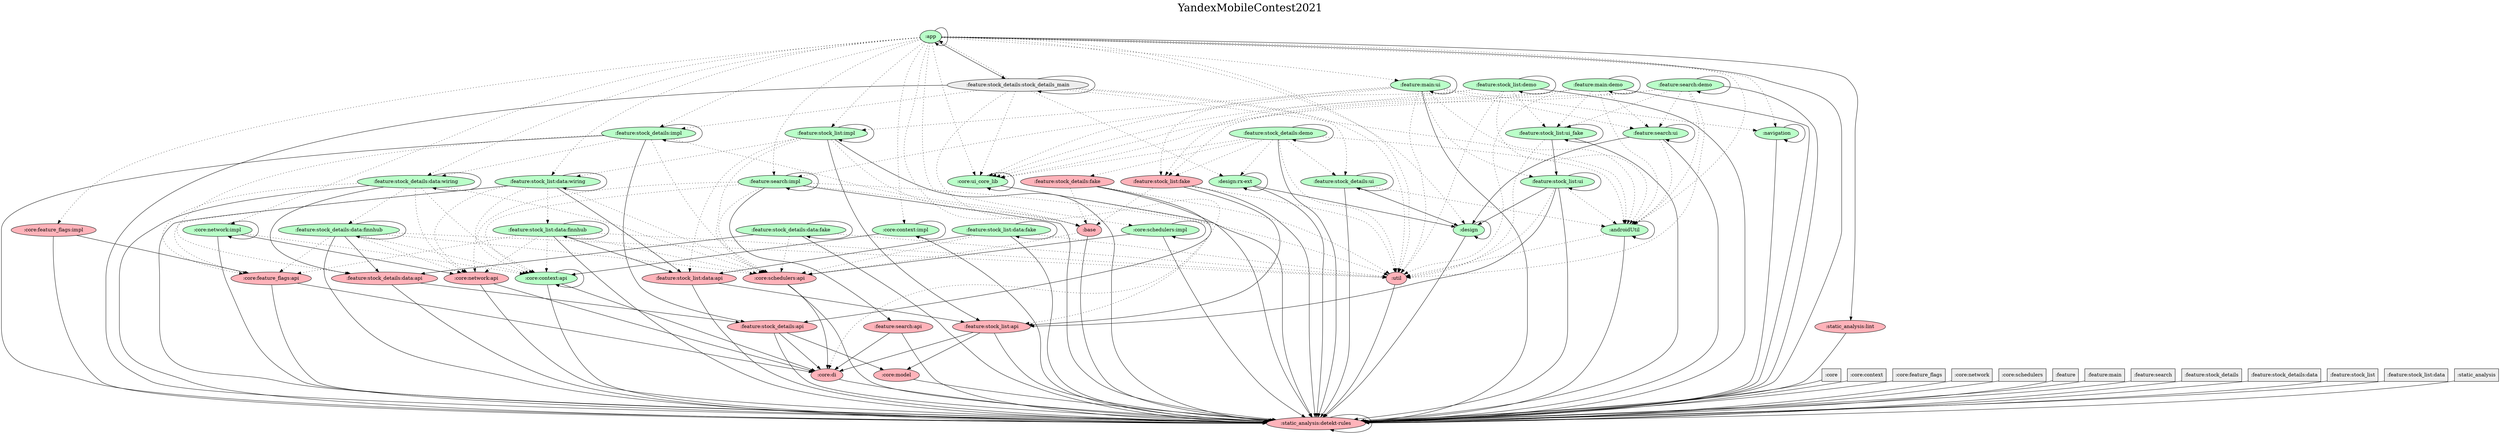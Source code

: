 digraph {
  graph [label="YandexMobileContest2021\n ",labelloc=t,fontsize=30,ranksep=1.4];
  node [style=filled, fillcolor="#bbbbbb"];
  rankdir=TB;

  # Projects

  ":androidUtil" [fillcolor="#baffc9"];
  ":app" [fillcolor="#baffc9"];
  ":base" [fillcolor="#ffb3ba"];
  ":core" [shape=box, fillcolor="#eeeeee"];
  ":core:context" [shape=box, fillcolor="#eeeeee"];
  ":core:context:api" [fillcolor="#baffc9"];
  ":core:context:impl" [fillcolor="#baffc9"];
  ":core:di" [fillcolor="#ffb3ba"];
  ":core:feature_flags" [shape=box, fillcolor="#eeeeee"];
  ":core:feature_flags:api" [fillcolor="#ffb3ba"];
  ":core:feature_flags:impl" [fillcolor="#ffb3ba"];
  ":core:model" [fillcolor="#ffb3ba"];
  ":core:network" [shape=box, fillcolor="#eeeeee"];
  ":core:network:api" [fillcolor="#ffb3ba"];
  ":core:network:impl" [fillcolor="#baffc9"];
  ":core:schedulers" [shape=box, fillcolor="#eeeeee"];
  ":core:schedulers:api" [fillcolor="#ffb3ba"];
  ":core:schedulers:impl" [fillcolor="#baffc9"];
  ":core:ui_core_lib" [fillcolor="#baffc9"];
  ":design" [fillcolor="#baffc9"];
  ":design:rx-ext" [fillcolor="#baffc9"];
  ":feature" [shape=box, fillcolor="#eeeeee"];
  ":feature:main" [shape=box, fillcolor="#eeeeee"];
  ":feature:main:demo" [fillcolor="#baffc9"];
  ":feature:main:ui" [fillcolor="#baffc9"];
  ":feature:search" [shape=box, fillcolor="#eeeeee"];
  ":feature:search:api" [fillcolor="#ffb3ba"];
  ":feature:search:demo" [fillcolor="#baffc9"];
  ":feature:search:impl" [fillcolor="#baffc9"];
  ":feature:search:ui" [fillcolor="#baffc9"];
  ":feature:stock_details" [shape=box, fillcolor="#eeeeee"];
  ":feature:stock_details:api" [fillcolor="#ffb3ba"];
  ":feature:stock_details:data" [shape=box, fillcolor="#eeeeee"];
  ":feature:stock_details:data:api" [fillcolor="#ffb3ba"];
  ":feature:stock_details:data:fake" [fillcolor="#baffc9"];
  ":feature:stock_details:data:finnhub" [fillcolor="#baffc9"];
  ":feature:stock_details:data:wiring" [fillcolor="#baffc9"];
  ":feature:stock_details:demo" [fillcolor="#baffc9"];
  ":feature:stock_details:fake" [fillcolor="#ffb3ba"];
  ":feature:stock_details:impl" [fillcolor="#baffc9"];
  ":feature:stock_details:stock_details_main" [fillcolor="#eeeeee"];
  ":feature:stock_details:ui" [fillcolor="#baffc9"];
  ":feature:stock_list" [shape=box, fillcolor="#eeeeee"];
  ":feature:stock_list:api" [fillcolor="#ffb3ba"];
  ":feature:stock_list:data" [shape=box, fillcolor="#eeeeee"];
  ":feature:stock_list:data:api" [fillcolor="#ffb3ba"];
  ":feature:stock_list:data:fake" [fillcolor="#baffc9"];
  ":feature:stock_list:data:finnhub" [fillcolor="#baffc9"];
  ":feature:stock_list:data:wiring" [fillcolor="#baffc9"];
  ":feature:stock_list:demo" [fillcolor="#baffc9"];
  ":feature:stock_list:fake" [fillcolor="#ffb3ba"];
  ":feature:stock_list:impl" [fillcolor="#baffc9"];
  ":feature:stock_list:ui" [fillcolor="#baffc9"];
  ":feature:stock_list:ui_fake" [fillcolor="#baffc9"];
  ":navigation" [fillcolor="#baffc9"];
  ":static_analysis" [shape=box, fillcolor="#eeeeee"];
  ":static_analysis:detekt-rules" [fillcolor="#ffb3ba"];
  ":static_analysis:lint" [fillcolor="#ffb3ba"];
  ":util" [fillcolor="#ffb3ba"];

  {rank = same; ":core"; ":core:context"; ":core:feature_flags"; ":core:network"; ":core:schedulers"; ":feature"; ":feature:main"; ":feature:search"; ":feature:stock_details"; ":feature:stock_details:data"; ":feature:stock_list"; ":feature:stock_list:data"; ":static_analysis";}

  # Dependencies

  ":androidUtil" -> ":static_analysis:detekt-rules"
  ":androidUtil" -> ":util" [style=dotted]
  ":androidUtil" -> ":androidUtil"
  ":app" -> ":app"
  ":app" -> ":feature:stock_details:stock_details_main"
  ":app" -> ":static_analysis:detekt-rules"
  ":app" -> ":androidUtil" [style=dotted]
  ":app" -> ":base" [style=dotted]
  ":app" -> ":design" [style=dotted]
  ":app" -> ":core:context:impl" [style=dotted]
  ":app" -> ":core:feature_flags:impl" [style=dotted]
  ":app" -> ":core:network:impl" [style=dotted]
  ":app" -> ":core:schedulers:impl" [style=dotted]
  ":app" -> ":core:ui_core_lib" [style=dotted]
  ":app" -> ":feature:main:ui" [style=dotted]
  ":app" -> ":feature:search:impl" [style=dotted]
  ":app" -> ":feature:stock_details:data:wiring" [style=dotted]
  ":app" -> ":feature:stock_details:impl" [style=dotted]
  ":app" -> ":feature:stock_list:data:wiring" [style=dotted]
  ":app" -> ":feature:stock_list:impl" [style=dotted]
  ":app" -> ":navigation" [style=dotted]
  ":app" -> ":util" [style=dotted]
  ":app" -> ":static_analysis:lint"
  ":base" -> ":static_analysis:detekt-rules"
  ":base" -> ":core:schedulers:api" [style=dotted]
  ":core" -> ":static_analysis:detekt-rules"
  ":design" -> ":static_analysis:detekt-rules"
  ":design" -> ":design"
  ":feature" -> ":static_analysis:detekt-rules"
  ":navigation" -> ":static_analysis:detekt-rules"
  ":navigation" -> ":navigation"
  ":static_analysis" -> ":static_analysis:detekt-rules"
  ":util" -> ":static_analysis:detekt-rules"
  ":core:context" -> ":static_analysis:detekt-rules"
  ":core:di" -> ":static_analysis:detekt-rules"
  ":core:feature_flags" -> ":static_analysis:detekt-rules"
  ":core:model" -> ":static_analysis:detekt-rules"
  ":core:network" -> ":static_analysis:detekt-rules"
  ":core:schedulers" -> ":static_analysis:detekt-rules"
  ":core:ui_core_lib" -> ":static_analysis:detekt-rules"
  ":core:ui_core_lib" -> ":core:di" [style=dotted]
  ":core:ui_core_lib" -> ":core:ui_core_lib"
  ":design:rx-ext" -> ":design"
  ":design:rx-ext" -> ":static_analysis:detekt-rules"
  ":design:rx-ext" -> ":design:rx-ext"
  ":feature:main" -> ":static_analysis:detekt-rules"
  ":feature:search" -> ":static_analysis:detekt-rules"
  ":feature:stock_details" -> ":static_analysis:detekt-rules"
  ":feature:stock_list" -> ":static_analysis:detekt-rules"
  ":static_analysis:detekt-rules" -> ":static_analysis:detekt-rules"
  ":static_analysis:lint" -> ":static_analysis:detekt-rules"
  ":core:context:api" -> ":core:di"
  ":core:context:api" -> ":static_analysis:detekt-rules"
  ":core:context:api" -> ":core:context:api"
  ":core:context:impl" -> ":core:context:api"
  ":core:context:impl" -> ":static_analysis:detekt-rules"
  ":core:context:impl" -> ":core:context:impl"
  ":core:feature_flags:api" -> ":core:di"
  ":core:feature_flags:api" -> ":static_analysis:detekt-rules"
  ":core:feature_flags:impl" -> ":core:feature_flags:api"
  ":core:feature_flags:impl" -> ":static_analysis:detekt-rules"
  ":core:network:api" -> ":core:di"
  ":core:network:api" -> ":static_analysis:detekt-rules"
  ":core:network:impl" -> ":core:network:api"
  ":core:network:impl" -> ":static_analysis:detekt-rules"
  ":core:network:impl" -> ":core:context:api" [style=dotted]
  ":core:network:impl" -> ":core:network:impl"
  ":core:schedulers:api" -> ":core:di"
  ":core:schedulers:api" -> ":static_analysis:detekt-rules"
  ":core:schedulers:impl" -> ":core:schedulers:api"
  ":core:schedulers:impl" -> ":static_analysis:detekt-rules"
  ":core:schedulers:impl" -> ":core:schedulers:impl"
  ":feature:main:demo" -> ":feature:main:demo"
  ":feature:main:demo" -> ":static_analysis:detekt-rules"
  ":feature:main:demo" -> ":androidUtil" [style=dotted]
  ":feature:main:demo" -> ":core:ui_core_lib" [style=dotted]
  ":feature:main:demo" -> ":feature:search:ui" [style=dotted]
  ":feature:main:demo" -> ":feature:stock_list:fake" [style=dotted]
  ":feature:main:demo" -> ":feature:stock_list:ui_fake" [style=dotted]
  ":feature:main:demo" -> ":util" [style=dotted]
  ":feature:main:ui" -> ":static_analysis:detekt-rules"
  ":feature:main:ui" -> ":androidUtil" [style=dotted]
  ":feature:main:ui" -> ":core:ui_core_lib" [style=dotted]
  ":feature:main:ui" -> ":feature:search:impl" [style=dotted]
  ":feature:main:ui" -> ":feature:search:ui" [style=dotted]
  ":feature:main:ui" -> ":feature:stock_list:impl" [style=dotted]
  ":feature:main:ui" -> ":feature:stock_list:ui" [style=dotted]
  ":feature:main:ui" -> ":navigation" [style=dotted]
  ":feature:main:ui" -> ":util" [style=dotted]
  ":feature:main:ui" -> ":feature:main:ui"
  ":feature:search:api" -> ":core:di"
  ":feature:search:api" -> ":static_analysis:detekt-rules"
  ":feature:search:demo" -> ":feature:search:demo"
  ":feature:search:demo" -> ":static_analysis:detekt-rules"
  ":feature:search:demo" -> ":androidUtil" [style=dotted]
  ":feature:search:demo" -> ":core:ui_core_lib" [style=dotted]
  ":feature:search:demo" -> ":feature:search:ui" [style=dotted]
  ":feature:search:demo" -> ":feature:stock_list:fake" [style=dotted]
  ":feature:search:demo" -> ":feature:stock_list:ui_fake" [style=dotted]
  ":feature:search:demo" -> ":util" [style=dotted]
  ":feature:search:impl" -> ":feature:search:api"
  ":feature:search:impl" -> ":static_analysis:detekt-rules"
  ":feature:search:impl" -> ":base" [style=dotted]
  ":feature:search:impl" -> ":core:context:api" [style=dotted]
  ":feature:search:impl" -> ":core:network:api" [style=dotted]
  ":feature:search:impl" -> ":core:schedulers:api" [style=dotted]
  ":feature:search:impl" -> ":util" [style=dotted]
  ":feature:search:impl" -> ":feature:search:impl"
  ":feature:search:ui" -> ":design"
  ":feature:search:ui" -> ":static_analysis:detekt-rules"
  ":feature:search:ui" -> ":androidUtil" [style=dotted]
  ":feature:search:ui" -> ":feature:search:ui"
  ":feature:stock_details:api" -> ":core:di"
  ":feature:stock_details:api" -> ":core:model"
  ":feature:stock_details:api" -> ":static_analysis:detekt-rules"
  ":feature:stock_details:data" -> ":static_analysis:detekt-rules"
  ":feature:stock_details:demo" -> ":feature:stock_details:demo"
  ":feature:stock_details:demo" -> ":static_analysis:detekt-rules"
  ":feature:stock_details:demo" -> ":androidUtil" [style=dotted]
  ":feature:stock_details:demo" -> ":core:ui_core_lib" [style=dotted]
  ":feature:stock_details:demo" -> ":design:rx-ext" [style=dotted]
  ":feature:stock_details:demo" -> ":feature:stock_details:fake" [style=dotted]
  ":feature:stock_details:demo" -> ":feature:stock_details:ui" [style=dotted]
  ":feature:stock_details:demo" -> ":feature:stock_list:fake" [style=dotted]
  ":feature:stock_details:demo" -> ":util" [style=dotted]
  ":feature:stock_details:fake" -> ":feature:stock_details:api"
  ":feature:stock_details:fake" -> ":static_analysis:detekt-rules"
  ":feature:stock_details:fake" -> ":base" [style=dotted]
  ":feature:stock_details:fake" -> ":util" [style=dotted]
  ":feature:stock_details:impl" -> ":feature:stock_details:api"
  ":feature:stock_details:impl" -> ":static_analysis:detekt-rules"
  ":feature:stock_details:impl" -> ":base" [style=dotted]
  ":feature:stock_details:impl" -> ":core:schedulers:api" [style=dotted]
  ":feature:stock_details:impl" -> ":feature:stock_details:data:api" [style=dotted]
  ":feature:stock_details:impl" -> ":feature:stock_details:data:wiring" [style=dotted]
  ":feature:stock_details:impl" -> ":feature:stock_details:impl"
  ":feature:stock_details:stock_details_main" -> ":feature:stock_details:stock_details_main"
  ":feature:stock_details:stock_details_main" -> ":static_analysis:detekt-rules"
  ":feature:stock_details:stock_details_main" -> ":androidUtil" [style=dotted]
  ":feature:stock_details:stock_details_main" -> ":app" [style=dotted]
  ":feature:stock_details:stock_details_main" -> ":core:ui_core_lib" [style=dotted]
  ":feature:stock_details:stock_details_main" -> ":design:rx-ext" [style=dotted]
  ":feature:stock_details:stock_details_main" -> ":feature:stock_details:impl" [style=dotted]
  ":feature:stock_details:stock_details_main" -> ":feature:stock_details:ui" [style=dotted]
  ":feature:stock_details:stock_details_main" -> ":feature:stock_list:api" [style=dotted]
  ":feature:stock_details:stock_details_main" -> ":util" [style=dotted]
  ":feature:stock_details:ui" -> ":design"
  ":feature:stock_details:ui" -> ":static_analysis:detekt-rules"
  ":feature:stock_details:ui" -> ":androidUtil" [style=dotted]
  ":feature:stock_details:ui" -> ":feature:stock_details:ui"
  ":feature:stock_list:api" -> ":core:di"
  ":feature:stock_list:api" -> ":core:model"
  ":feature:stock_list:api" -> ":static_analysis:detekt-rules"
  ":feature:stock_list:data" -> ":static_analysis:detekt-rules"
  ":feature:stock_list:demo" -> ":feature:stock_list:demo"
  ":feature:stock_list:demo" -> ":static_analysis:detekt-rules"
  ":feature:stock_list:demo" -> ":androidUtil" [style=dotted]
  ":feature:stock_list:demo" -> ":core:ui_core_lib" [style=dotted]
  ":feature:stock_list:demo" -> ":feature:stock_list:fake" [style=dotted]
  ":feature:stock_list:demo" -> ":feature:stock_list:ui_fake" [style=dotted]
  ":feature:stock_list:demo" -> ":util" [style=dotted]
  ":feature:stock_list:fake" -> ":feature:stock_list:api"
  ":feature:stock_list:fake" -> ":static_analysis:detekt-rules"
  ":feature:stock_list:fake" -> ":base" [style=dotted]
  ":feature:stock_list:fake" -> ":util" [style=dotted]
  ":feature:stock_list:impl" -> ":feature:stock_list:api"
  ":feature:stock_list:impl" -> ":static_analysis:detekt-rules"
  ":feature:stock_list:impl" -> ":base" [style=dotted]
  ":feature:stock_list:impl" -> ":core:schedulers:api" [style=dotted]
  ":feature:stock_list:impl" -> ":feature:stock_list:data:api" [style=dotted]
  ":feature:stock_list:impl" -> ":feature:stock_list:data:wiring" [style=dotted]
  ":feature:stock_list:impl" -> ":feature:stock_list:impl"
  ":feature:stock_list:ui" -> ":design"
  ":feature:stock_list:ui" -> ":feature:stock_list:api"
  ":feature:stock_list:ui" -> ":static_analysis:detekt-rules"
  ":feature:stock_list:ui" -> ":androidUtil" [style=dotted]
  ":feature:stock_list:ui" -> ":util" [style=dotted]
  ":feature:stock_list:ui" -> ":feature:stock_list:ui"
  ":feature:stock_list:ui_fake" -> ":feature:stock_list:ui"
  ":feature:stock_list:ui_fake" -> ":static_analysis:detekt-rules"
  ":feature:stock_list:ui_fake" -> ":util" [style=dotted]
  ":feature:stock_list:ui_fake" -> ":feature:stock_list:ui_fake"
  ":feature:stock_details:data:api" -> ":feature:stock_details:api"
  ":feature:stock_details:data:api" -> ":static_analysis:detekt-rules"
  ":feature:stock_details:data:fake" -> ":feature:stock_details:data:api"
  ":feature:stock_details:data:fake" -> ":static_analysis:detekt-rules"
  ":feature:stock_details:data:fake" -> ":core:schedulers:api" [style=dotted]
  ":feature:stock_details:data:fake" -> ":util" [style=dotted]
  ":feature:stock_details:data:fake" -> ":feature:stock_details:data:fake"
  ":feature:stock_details:data:finnhub" -> ":feature:stock_details:data:api"
  ":feature:stock_details:data:finnhub" -> ":static_analysis:detekt-rules"
  ":feature:stock_details:data:finnhub" -> ":core:context:api" [style=dotted]
  ":feature:stock_details:data:finnhub" -> ":core:feature_flags:api" [style=dotted]
  ":feature:stock_details:data:finnhub" -> ":core:network:api" [style=dotted]
  ":feature:stock_details:data:finnhub" -> ":core:schedulers:api" [style=dotted]
  ":feature:stock_details:data:finnhub" -> ":util" [style=dotted]
  ":feature:stock_details:data:finnhub" -> ":feature:stock_details:data:finnhub"
  ":feature:stock_details:data:wiring" -> ":feature:stock_details:data:api"
  ":feature:stock_details:data:wiring" -> ":static_analysis:detekt-rules"
  ":feature:stock_details:data:wiring" -> ":core:context:api" [style=dotted]
  ":feature:stock_details:data:wiring" -> ":core:feature_flags:api" [style=dotted]
  ":feature:stock_details:data:wiring" -> ":core:network:api" [style=dotted]
  ":feature:stock_details:data:wiring" -> ":core:schedulers:api" [style=dotted]
  ":feature:stock_details:data:wiring" -> ":feature:stock_details:data:finnhub" [style=dotted]
  ":feature:stock_details:data:wiring" -> ":feature:stock_details:data:wiring"
  ":feature:stock_list:data:api" -> ":feature:stock_list:api"
  ":feature:stock_list:data:api" -> ":static_analysis:detekt-rules"
  ":feature:stock_list:data:fake" -> ":feature:stock_list:data:api"
  ":feature:stock_list:data:fake" -> ":static_analysis:detekt-rules"
  ":feature:stock_list:data:fake" -> ":core:schedulers:api" [style=dotted]
  ":feature:stock_list:data:fake" -> ":util" [style=dotted]
  ":feature:stock_list:data:fake" -> ":feature:stock_list:data:fake"
  ":feature:stock_list:data:finnhub" -> ":feature:stock_list:data:api"
  ":feature:stock_list:data:finnhub" -> ":static_analysis:detekt-rules"
  ":feature:stock_list:data:finnhub" -> ":core:context:api" [style=dotted]
  ":feature:stock_list:data:finnhub" -> ":core:feature_flags:api" [style=dotted]
  ":feature:stock_list:data:finnhub" -> ":core:network:api" [style=dotted]
  ":feature:stock_list:data:finnhub" -> ":core:schedulers:api" [style=dotted]
  ":feature:stock_list:data:finnhub" -> ":util" [style=dotted]
  ":feature:stock_list:data:finnhub" -> ":feature:stock_list:data:finnhub"
  ":feature:stock_list:data:wiring" -> ":feature:stock_list:data:api"
  ":feature:stock_list:data:wiring" -> ":static_analysis:detekt-rules"
  ":feature:stock_list:data:wiring" -> ":core:context:api" [style=dotted]
  ":feature:stock_list:data:wiring" -> ":core:feature_flags:api" [style=dotted]
  ":feature:stock_list:data:wiring" -> ":core:network:api" [style=dotted]
  ":feature:stock_list:data:wiring" -> ":core:schedulers:api" [style=dotted]
  ":feature:stock_list:data:wiring" -> ":feature:stock_list:data:finnhub" [style=dotted]
  ":feature:stock_list:data:wiring" -> ":feature:stock_list:data:wiring"
}
